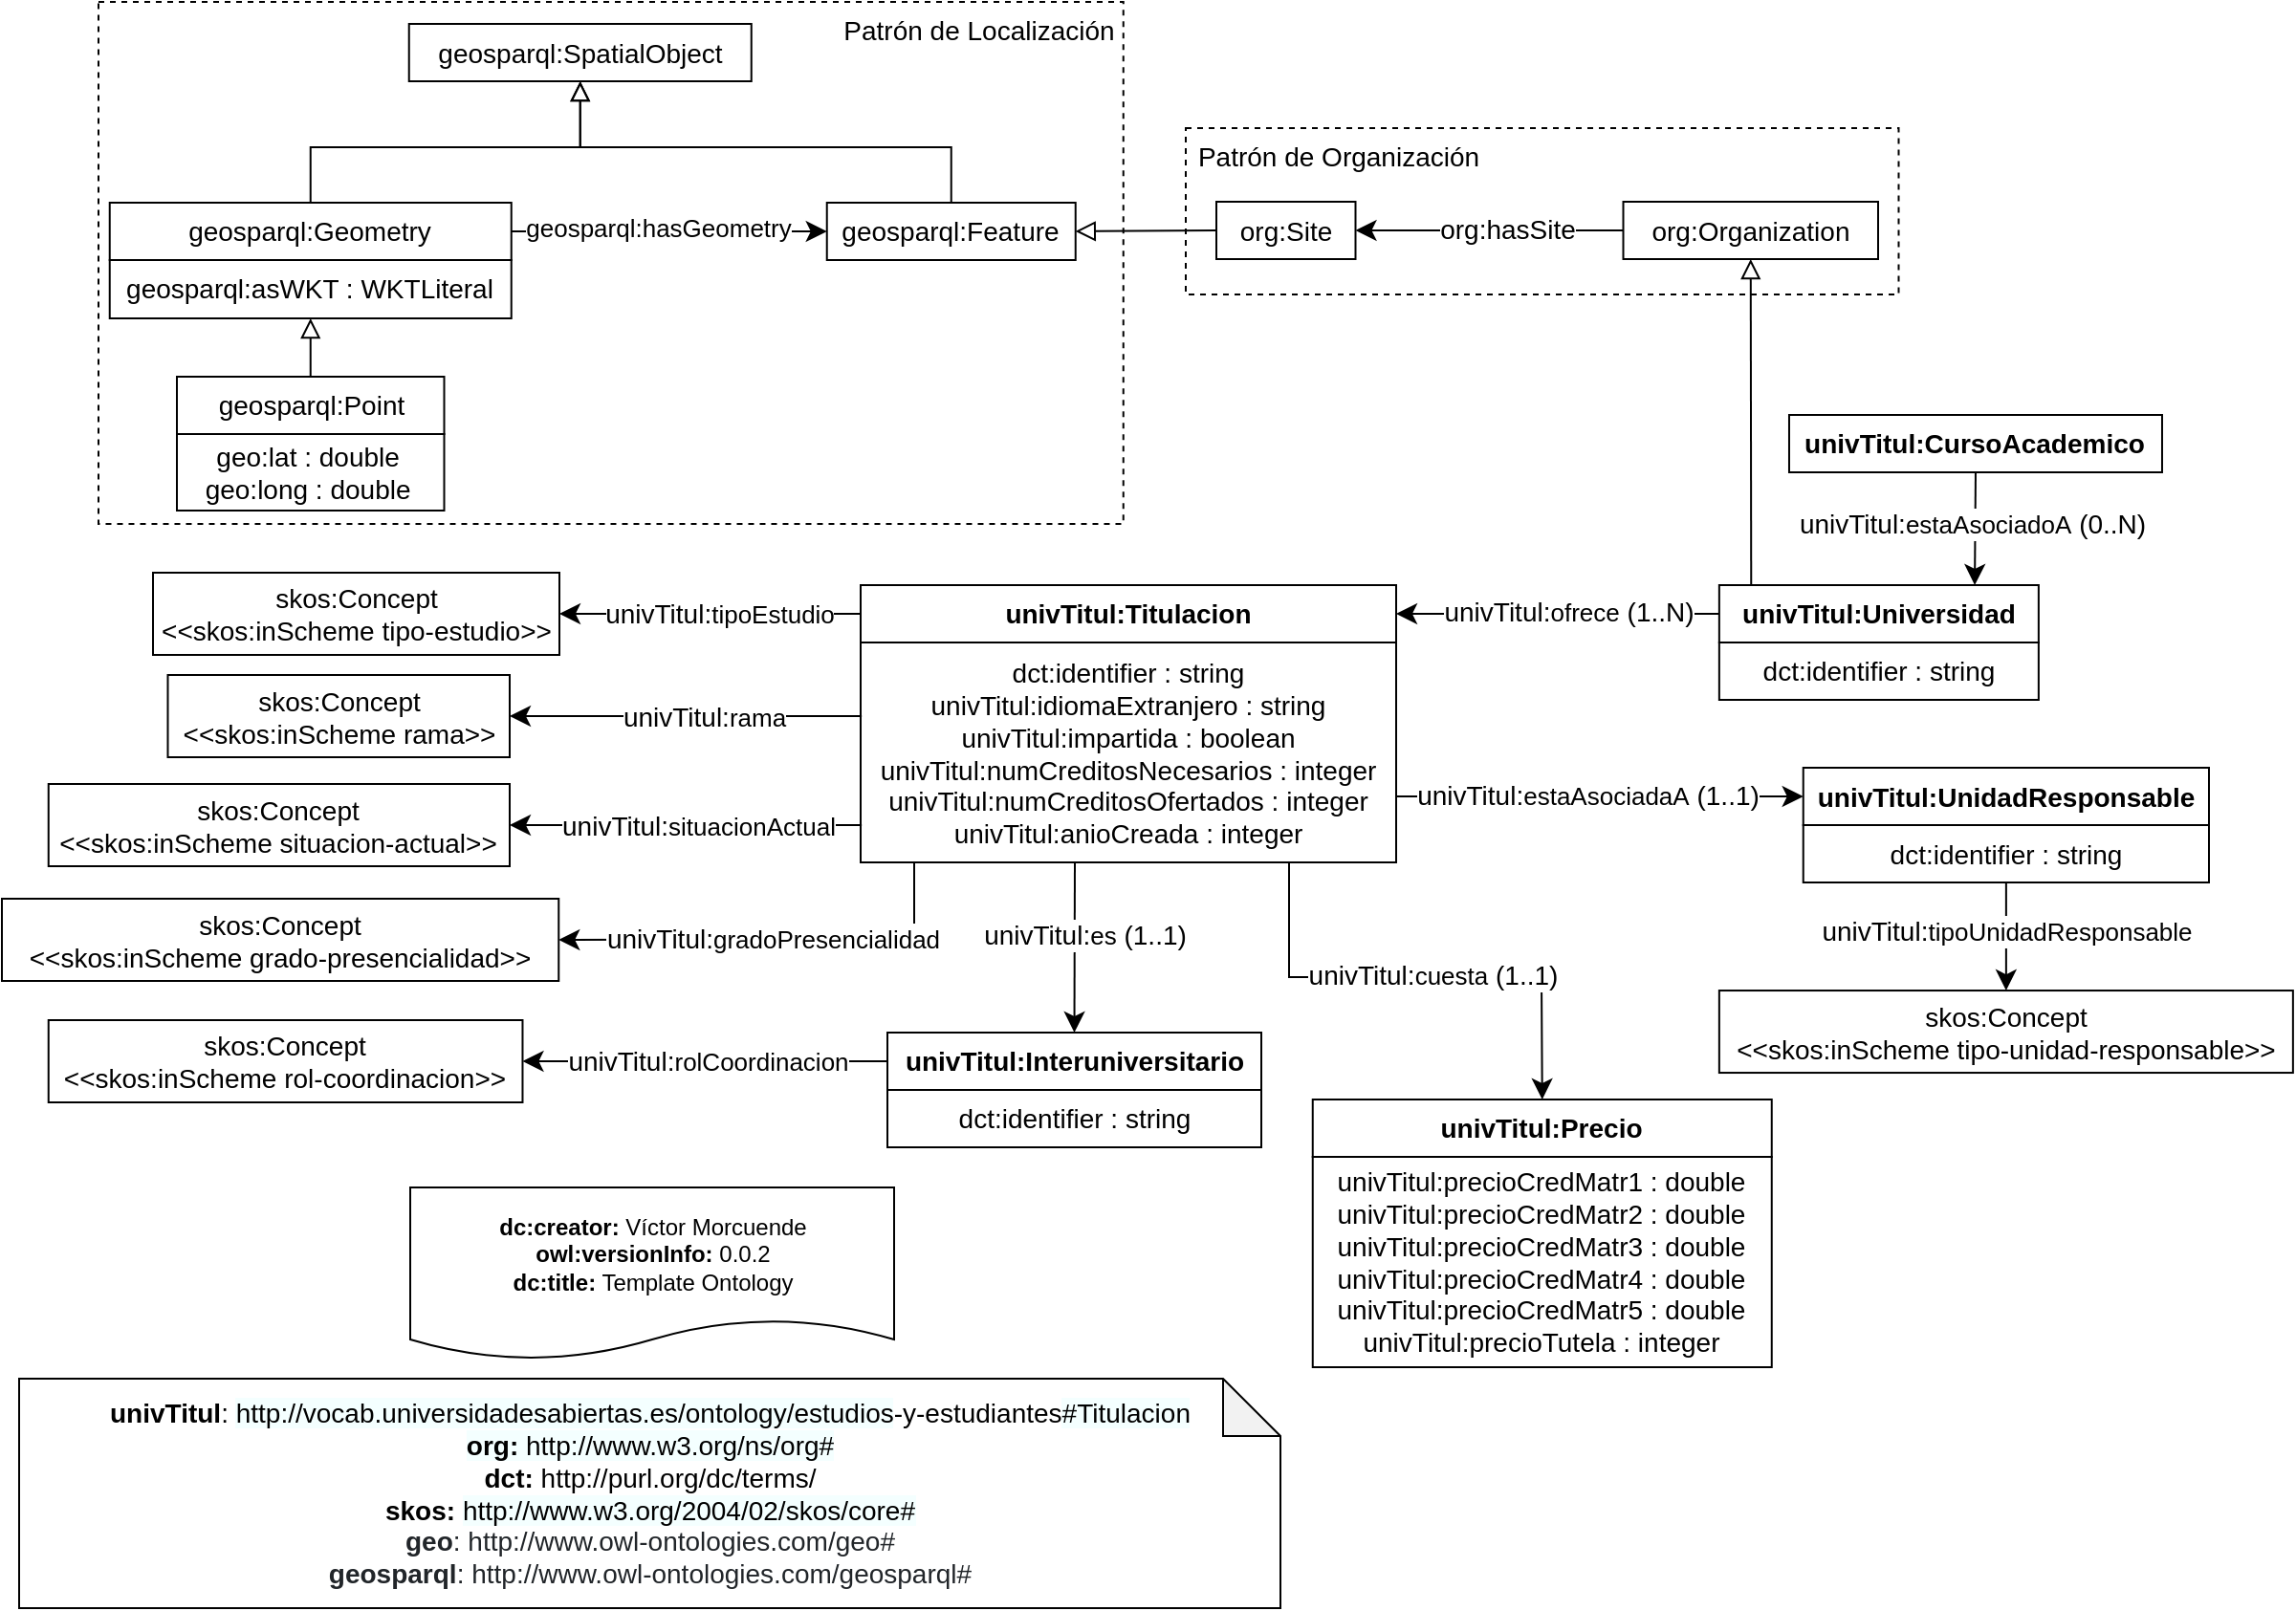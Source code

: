 <mxfile version="16.5.1" type="device"><diagram id="2xOe5xubepqIjJ3LcJC1" name="Page-1"><mxGraphModel dx="1546" dy="1250" grid="1" gridSize="10" guides="1" tooltips="1" connect="1" arrows="1" fold="1" page="1" pageScale="1" pageWidth="827" pageHeight="1169" math="0" shadow="0"><root><mxCell id="0"/><mxCell id="1" parent="0"/><mxCell id="tCUEVHxepWvSsO0FmJBN-13" value="&lt;div&gt;&lt;b&gt;dc:creator:&lt;/b&gt;&amp;nbsp;Víctor Morcuende&lt;/div&gt;&lt;div&gt;&lt;b&gt;owl:versionInfo:&lt;/b&gt; 0.0.2&lt;/div&gt;&lt;div&gt;&lt;b&gt;dc:title:&lt;/b&gt; Template Ontology&lt;/div&gt;" style="shape=document;whiteSpace=wrap;html=1;boundedLbl=1;labelBackgroundColor=#ffffff;strokeColor=#000000;fontSize=12;fontColor=#000000;size=0.233;fillColor=none;" parent="1" vertex="1"><mxGeometry x="364.5" y="860" width="253" height="90" as="geometry"/></mxCell><mxCell id="tCUEVHxepWvSsO0FmJBN-14" value="&lt;div&gt;&lt;div&gt;&lt;div&gt;&lt;div&gt;&lt;div&gt;&lt;b&gt;univTitul&lt;/b&gt;:&amp;nbsp;&lt;span style=&quot;background-color: rgb(244 , 255 , 255)&quot;&gt;http://vocab.universidadesabiertas.es/ontology/estudios&lt;/span&gt;-y-estudiantes&lt;span style=&quot;background-color: rgb(244 , 255 , 255)&quot;&gt;#Titulacion&lt;/span&gt;&lt;/div&gt;&lt;/div&gt;&lt;/div&gt;&lt;/div&gt;&lt;/div&gt;&lt;div&gt;&lt;div&gt;&lt;span style=&quot;background-color: rgb(244 , 255 , 255)&quot;&gt;&lt;b&gt;org:&amp;nbsp;&lt;/b&gt;http://www.w3.org/ns/org#&lt;/span&gt;&lt;/div&gt;&lt;div&gt;&lt;b&gt;dct:&amp;nbsp;&lt;/b&gt;http://purl.org/dc/terms/&lt;br&gt;&lt;/div&gt;&lt;div&gt;&lt;b&gt;skos:&amp;nbsp;&lt;/b&gt;&lt;span style=&quot;background-color: rgb(244 , 255 , 255)&quot;&gt;http://www.w3.org/2004/02/skos/core#&lt;/span&gt;&lt;br&gt;&lt;/div&gt;&lt;div&gt;&lt;/div&gt;&lt;span style=&quot;text-align: left&quot;&gt;&lt;div style=&quot;text-align: center&quot;&gt;&lt;span style=&quot;color: rgb(33 , 37 , 41) ; box-sizing: border-box&quot;&gt;&lt;b&gt;geo&lt;/b&gt;:&amp;nbsp;&lt;/span&gt;&lt;span style=&quot;color: rgb(33 , 37 , 41)&quot;&gt;http://www.owl-ontologies.com/geo#&lt;/span&gt;&lt;br&gt;&lt;/div&gt;&lt;/span&gt;&lt;div&gt;&lt;span style=&quot;color: rgb(33 , 37 , 41) ; box-sizing: border-box&quot;&gt;&lt;b&gt;geosparql&lt;/b&gt;:&amp;nbsp;&lt;/span&gt;&lt;span style=&quot;color: rgb(33 , 37 , 41)&quot;&gt;http://www.owl-ontologies.com/geosparql#&lt;/span&gt;&lt;/div&gt;&lt;/div&gt;" style="shape=note;whiteSpace=wrap;html=1;backgroundOutline=1;darkOpacity=0.05;fontSize=14;fillColor=none;align=center;" parent="1" vertex="1"><mxGeometry x="160" y="960" width="659.5" height="120" as="geometry"/></mxCell><mxCell id="tCUEVHxepWvSsO0FmJBN-36" value="dct:identifier : string" style="rounded=0;whiteSpace=wrap;html=1;snapToPoint=1;points=[[0.1,0],[0.2,0],[0.3,0],[0.4,0],[0.5,0],[0.6,0],[0.7,0],[0.8,0],[0.9,0],[0,0.1],[0,0.3],[0,0.5],[0,0.7],[0,0.9],[0.1,1],[0.2,1],[0.3,1],[0.4,1],[0.5,1],[0.6,1],[0.7,1],[0.8,1],[0.9,1],[1,0.1],[1,0.3],[1,0.5],[1,0.7],[1,0.9]];fontFamily=Helvetica;fontSize=14;fillColor=none;" parent="1" vertex="1"><mxGeometry x="1048.93" y="575" width="167" height="30" as="geometry"/></mxCell><mxCell id="tCUEVHxepWvSsO0FmJBN-37" value="&lt;b&gt;univTitul&lt;/b&gt;&lt;b&gt;:Universidad&lt;/b&gt;" style="rounded=0;whiteSpace=wrap;html=1;snapToPoint=1;points=[[0.1,0],[0.2,0],[0.3,0],[0.4,0],[0.5,0],[0.6,0],[0.7,0],[0.8,0],[0.9,0],[0,0.1],[0,0.3],[0,0.5],[0,0.7],[0,0.9],[0.1,1],[0.2,1],[0.3,1],[0.4,1],[0.5,1],[0.6,1],[0.7,1],[0.8,1],[0.9,1],[1,0.1],[1,0.3],[1,0.5],[1,0.7],[1,0.9]];fontFamily=Helvetica;fontSize=14;fillColor=none;" parent="1" vertex="1"><mxGeometry x="1048.93" y="545" width="167" height="30" as="geometry"/></mxCell><mxCell id="tCUEVHxepWvSsO0FmJBN-38" value="&lt;b&gt;univTitul&lt;/b&gt;&lt;b&gt;:CursoAcademico&lt;/b&gt;" style="rounded=0;whiteSpace=wrap;html=1;snapToPoint=1;points=[[0.1,0],[0.2,0],[0.3,0],[0.4,0],[0.5,0],[0.6,0],[0.7,0],[0.8,0],[0.9,0],[0,0.1],[0,0.3],[0,0.5],[0,0.7],[0,0.9],[0.1,1],[0.2,1],[0.3,1],[0.4,1],[0.5,1],[0.6,1],[0.7,1],[0.8,1],[0.9,1],[1,0.1],[1,0.3],[1,0.5],[1,0.7],[1,0.9]];fontFamily=Helvetica;fontSize=14;fillColor=none;" parent="1" vertex="1"><mxGeometry x="1085.49" y="456" width="195" height="30" as="geometry"/></mxCell><mxCell id="tCUEVHxepWvSsO0FmJBN-49" value="" style="endArrow=classic;html=1;entryX=0.8;entryY=0;entryDx=0;entryDy=0;endSize=8;arcSize=0;rounded=0;fontFamily=Helvetica;fontSize=14;exitX=0.5;exitY=1;exitDx=0;exitDy=0;" parent="1" source="tCUEVHxepWvSsO0FmJBN-38" target="tCUEVHxepWvSsO0FmJBN-37" edge="1"><mxGeometry width="50" height="50" relative="1" as="geometry"><mxPoint x="1440" y="550" as="sourcePoint"/><mxPoint x="1491" y="754" as="targetPoint"/></mxGeometry></mxCell><mxCell id="tCUEVHxepWvSsO0FmJBN-50" value="univTitul:&lt;span style=&quot;font-size: 13px&quot;&gt;estaAsociadoA&lt;/span&gt;&amp;nbsp;(0..N)&lt;span style=&quot;background-color: rgb(248 , 249 , 250)&quot;&gt;&lt;br&gt;&lt;/span&gt;" style="text;html=1;align=center;verticalAlign=middle;resizable=0;points=[];labelBackgroundColor=#ffffff;fontFamily=Helvetica;fontSize=14;fillColor=none;" parent="tCUEVHxepWvSsO0FmJBN-49" vertex="1" connectable="0"><mxGeometry x="-0.127" relative="1" as="geometry"><mxPoint x="-2" y="1" as="offset"/></mxGeometry></mxCell><mxCell id="ZlJzXLN4EzY_8a-hjWOG-3" value="" style="endArrow=classic;html=1;exitX=0;exitY=0.5;exitDx=0;exitDy=0;endSize=8;arcSize=0;rounded=0;fontFamily=Helvetica;fontSize=14;entryX=1;entryY=0.5;entryDx=0;entryDy=0;" parent="1" source="tCUEVHxepWvSsO0FmJBN-37" edge="1" target="ZlJzXLN4EzY_8a-hjWOG-6"><mxGeometry width="50" height="50" relative="1" as="geometry"><mxPoint x="1620" y="601" as="sourcePoint"/><mxPoint x="1475" y="706" as="targetPoint"/></mxGeometry></mxCell><mxCell id="ZlJzXLN4EzY_8a-hjWOG-4" value="univTitul:&lt;font size=&quot;2&quot;&gt;ofrece&lt;/font&gt;&amp;nbsp;(1..N)&lt;span style=&quot;background-color: rgb(248 , 249 , 250)&quot;&gt;&lt;br&gt;&lt;/span&gt;" style="text;html=1;align=center;verticalAlign=middle;resizable=0;points=[];labelBackgroundColor=#ffffff;fontFamily=Helvetica;fontSize=14;fillColor=none;" parent="ZlJzXLN4EzY_8a-hjWOG-3" vertex="1" connectable="0"><mxGeometry x="-0.127" relative="1" as="geometry"><mxPoint x="-6" y="-1" as="offset"/></mxGeometry></mxCell><mxCell id="ZlJzXLN4EzY_8a-hjWOG-5" value="dct:identifier : string&lt;br&gt;univTitul:idiomaExtranjero : string&lt;br&gt;univTitul:impartida : boolean&lt;br&gt;univTitul:numCreditosNecesarios : integer&lt;br&gt;univTitul:numCreditosOfertados : integer&lt;br&gt;univTitul:anioCreada : integer" style="rounded=0;whiteSpace=wrap;html=1;snapToPoint=1;points=[[0.1,0],[0.2,0],[0.3,0],[0.4,0],[0.5,0],[0.6,0],[0.7,0],[0.8,0],[0.9,0],[0,0.1],[0,0.3],[0,0.5],[0,0.7],[0,0.9],[0.1,1],[0.2,1],[0.3,1],[0.4,1],[0.5,1],[0.6,1],[0.7,1],[0.8,1],[0.9,1],[1,0.1],[1,0.3],[1,0.5],[1,0.7],[1,0.9]];fontFamily=Helvetica;fontSize=14;fillColor=none;" parent="1" vertex="1"><mxGeometry x="600" y="575" width="280" height="115" as="geometry"/></mxCell><mxCell id="ZlJzXLN4EzY_8a-hjWOG-6" value="&lt;b&gt;univTitul&lt;/b&gt;&lt;b&gt;:Titulacion&lt;/b&gt;" style="rounded=0;whiteSpace=wrap;html=1;snapToPoint=1;points=[[0.1,0],[0.2,0],[0.3,0],[0.4,0],[0.5,0],[0.6,0],[0.7,0],[0.8,0],[0.9,0],[0,0.1],[0,0.3],[0,0.5],[0,0.7],[0,0.9],[0.1,1],[0.2,1],[0.3,1],[0.4,1],[0.5,1],[0.6,1],[0.7,1],[0.8,1],[0.9,1],[1,0.1],[1,0.3],[1,0.5],[1,0.7],[1,0.9]];fontFamily=Helvetica;fontSize=14;fillColor=none;" parent="1" vertex="1"><mxGeometry x="600" y="545" width="280" height="30" as="geometry"/></mxCell><mxCell id="ZlJzXLN4EzY_8a-hjWOG-7" value="" style="endArrow=classic;html=1;exitX=0;exitY=0.5;exitDx=0;exitDy=0;entryX=1;entryY=0.5;entryDx=0;entryDy=0;endSize=8;arcSize=0;rounded=0;fontFamily=Helvetica;fontSize=14;" parent="1" source="ZlJzXLN4EzY_8a-hjWOG-6" target="hDzsFgIi1WJd2o88XJJE-2" edge="1"><mxGeometry width="50" height="50" relative="1" as="geometry"><mxPoint x="305" y="555" as="sourcePoint"/><mxPoint x="403" y="560" as="targetPoint"/></mxGeometry></mxCell><mxCell id="ZlJzXLN4EzY_8a-hjWOG-8" value="univTitul:&lt;font size=&quot;2&quot;&gt;tipoEstudio&lt;/font&gt;&lt;span style=&quot;background-color: rgb(248 , 249 , 250)&quot;&gt;&lt;br&gt;&lt;/span&gt;" style="text;html=1;align=center;verticalAlign=middle;resizable=0;points=[];labelBackgroundColor=#ffffff;fontFamily=Helvetica;fontSize=14;fillColor=none;" parent="ZlJzXLN4EzY_8a-hjWOG-7" vertex="1" connectable="0"><mxGeometry x="-0.127" relative="1" as="geometry"><mxPoint x="-6" as="offset"/></mxGeometry></mxCell><mxCell id="ZlJzXLN4EzY_8a-hjWOG-11" value="" style="endArrow=classic;html=1;endSize=8;arcSize=0;rounded=0;fontFamily=Helvetica;fontSize=14;entryX=1;entryY=0.5;entryDx=0;entryDy=0;exitX=0.002;exitY=0.335;exitDx=0;exitDy=0;exitPerimeter=0;" parent="1" source="ZlJzXLN4EzY_8a-hjWOG-5" target="hDzsFgIi1WJd2o88XJJE-3" edge="1"><mxGeometry width="50" height="50" relative="1" as="geometry"><mxPoint x="580" y="610" as="sourcePoint"/><mxPoint x="380.0" y="723.5" as="targetPoint"/></mxGeometry></mxCell><mxCell id="ZlJzXLN4EzY_8a-hjWOG-12" value="univTitul:&lt;font size=&quot;2&quot;&gt;rama&lt;/font&gt;&lt;span style=&quot;background-color: rgb(248 , 249 , 250)&quot;&gt;&lt;br&gt;&lt;/span&gt;" style="text;html=1;align=center;verticalAlign=middle;resizable=0;points=[];labelBackgroundColor=#ffffff;fontFamily=Helvetica;fontSize=14;fillColor=none;" parent="ZlJzXLN4EzY_8a-hjWOG-11" vertex="1" connectable="0"><mxGeometry x="-0.127" relative="1" as="geometry"><mxPoint x="-2" as="offset"/></mxGeometry></mxCell><mxCell id="jptuNX82B-DSU3lT5sqS-1" value="dct:identifier : string" style="rounded=0;whiteSpace=wrap;html=1;snapToPoint=1;points=[[0.1,0],[0.2,0],[0.3,0],[0.4,0],[0.5,0],[0.6,0],[0.7,0],[0.8,0],[0.9,0],[0,0.1],[0,0.3],[0,0.5],[0,0.7],[0,0.9],[0.1,1],[0.2,1],[0.3,1],[0.4,1],[0.5,1],[0.6,1],[0.7,1],[0.8,1],[0.9,1],[1,0.1],[1,0.3],[1,0.5],[1,0.7],[1,0.9]];fontFamily=Helvetica;fontSize=14;fillColor=none;" parent="1" vertex="1"><mxGeometry x="614" y="809" width="195.5" height="30" as="geometry"/></mxCell><mxCell id="jptuNX82B-DSU3lT5sqS-2" value="&lt;b&gt;univTitul&lt;/b&gt;&lt;b&gt;:Interuniversitario&lt;/b&gt;" style="rounded=0;whiteSpace=wrap;html=1;snapToPoint=1;points=[[0.1,0],[0.2,0],[0.3,0],[0.4,0],[0.5,0],[0.6,0],[0.7,0],[0.8,0],[0.9,0],[0,0.1],[0,0.3],[0,0.5],[0,0.7],[0,0.9],[0.1,1],[0.2,1],[0.3,1],[0.4,1],[0.5,1],[0.6,1],[0.7,1],[0.8,1],[0.9,1],[1,0.1],[1,0.3],[1,0.5],[1,0.7],[1,0.9]];fontFamily=Helvetica;fontSize=14;fillColor=none;" parent="1" vertex="1"><mxGeometry x="614" y="779" width="195.5" height="30" as="geometry"/></mxCell><mxCell id="jptuNX82B-DSU3lT5sqS-3" value="" style="endArrow=classic;html=1;endSize=8;arcSize=0;rounded=0;fontFamily=Helvetica;fontSize=14;entryX=0.5;entryY=0;entryDx=0;entryDy=0;exitX=0.4;exitY=1;exitDx=0;exitDy=0;" parent="1" source="ZlJzXLN4EzY_8a-hjWOG-5" target="jptuNX82B-DSU3lT5sqS-2" edge="1"><mxGeometry width="50" height="50" relative="1" as="geometry"><mxPoint x="770" y="615" as="sourcePoint"/><mxPoint x="770" y="720" as="targetPoint"/></mxGeometry></mxCell><mxCell id="jptuNX82B-DSU3lT5sqS-4" value="univTitul:&lt;font size=&quot;2&quot;&gt;es&lt;/font&gt;&amp;nbsp;(1..1)&lt;span style=&quot;background-color: rgb(248 , 249 , 250)&quot;&gt;&lt;br&gt;&lt;/span&gt;" style="text;html=1;align=center;verticalAlign=middle;resizable=0;points=[];labelBackgroundColor=#ffffff;fontFamily=Helvetica;fontSize=14;fillColor=none;" parent="jptuNX82B-DSU3lT5sqS-3" vertex="1" connectable="0"><mxGeometry x="-0.127" relative="1" as="geometry"><mxPoint x="5" y="-1" as="offset"/></mxGeometry></mxCell><mxCell id="jptuNX82B-DSU3lT5sqS-9" value="" style="endArrow=classic;html=1;entryX=0;entryY=0.5;entryDx=0;entryDy=0;endSize=8;arcSize=0;rounded=0;fontFamily=Helvetica;fontSize=14;exitX=1;exitY=0.7;exitDx=0;exitDy=0;" parent="1" source="ZlJzXLN4EzY_8a-hjWOG-5" target="EoORu0oAvN5T9df3ptvt-31" edge="1"><mxGeometry width="50" height="50" relative="1" as="geometry"><mxPoint x="903.5" y="645.5" as="sourcePoint"/><mxPoint x="1090" y="655.5" as="targetPoint"/></mxGeometry></mxCell><mxCell id="jptuNX82B-DSU3lT5sqS-10" value="univTitul:&lt;span style=&quot;font-size: 13px&quot;&gt;estaAsociadaA&lt;/span&gt;&amp;nbsp;(1..1)&lt;span style=&quot;background-color: rgb(248 , 249 , 250)&quot;&gt;&lt;br&gt;&lt;/span&gt;" style="text;html=1;align=center;verticalAlign=middle;resizable=0;points=[];labelBackgroundColor=#ffffff;fontFamily=Helvetica;fontSize=14;fillColor=none;" parent="jptuNX82B-DSU3lT5sqS-9" vertex="1" connectable="0"><mxGeometry x="-0.127" relative="1" as="geometry"><mxPoint x="7" y="-1" as="offset"/></mxGeometry></mxCell><mxCell id="jptuNX82B-DSU3lT5sqS-24" value="" style="endArrow=classic;html=1;endSize=8;arcSize=0;rounded=0;fontFamily=Helvetica;fontSize=14;entryX=0.5;entryY=0;entryDx=0;entryDy=0;exitX=0.8;exitY=1;exitDx=0;exitDy=0;" parent="1" source="ZlJzXLN4EzY_8a-hjWOG-5" target="jptuNX82B-DSU3lT5sqS-27" edge="1"><mxGeometry width="50" height="50" relative="1" as="geometry"><mxPoint x="966.38" y="709" as="sourcePoint"/><mxPoint x="441.88" y="884" as="targetPoint"/><Array as="points"><mxPoint x="824" y="750"/><mxPoint x="956" y="750"/></Array></mxGeometry></mxCell><mxCell id="jptuNX82B-DSU3lT5sqS-25" value="univTitul:&lt;font size=&quot;2&quot;&gt;cuesta&lt;/font&gt;&amp;nbsp;(1..1)&lt;span style=&quot;background-color: rgb(248 , 249 , 250)&quot;&gt;&lt;br&gt;&lt;/span&gt;" style="text;html=1;align=center;verticalAlign=middle;resizable=0;points=[];labelBackgroundColor=#ffffff;fontFamily=Helvetica;fontSize=14;fillColor=none;" parent="jptuNX82B-DSU3lT5sqS-24" vertex="1" connectable="0"><mxGeometry x="-0.127" relative="1" as="geometry"><mxPoint x="23" y="-1" as="offset"/></mxGeometry></mxCell><mxCell id="jptuNX82B-DSU3lT5sqS-27" value="&lt;b&gt;univTitul&lt;/b&gt;&lt;b&gt;:Precio&lt;/b&gt;" style="rounded=0;whiteSpace=wrap;html=1;snapToPoint=1;points=[[0.1,0],[0.2,0],[0.3,0],[0.4,0],[0.5,0],[0.6,0],[0.7,0],[0.8,0],[0.9,0],[0,0.1],[0,0.3],[0,0.5],[0,0.7],[0,0.9],[0.1,1],[0.2,1],[0.3,1],[0.4,1],[0.5,1],[0.6,1],[0.7,1],[0.8,1],[0.9,1],[1,0.1],[1,0.3],[1,0.5],[1,0.7],[1,0.9]];fontFamily=Helvetica;fontSize=14;fillColor=none;" parent="1" vertex="1"><mxGeometry x="836.38" y="814" width="240" height="30" as="geometry"/></mxCell><mxCell id="hDzsFgIi1WJd2o88XJJE-2" value="skos:Concept&lt;br&gt;&amp;lt;&amp;lt;skos:inScheme tipo-estudio&amp;gt;&amp;gt;" style="rounded=0;whiteSpace=wrap;html=1;snapToPoint=1;points=[[0.1,0],[0.2,0],[0.3,0],[0.4,0],[0.5,0],[0.6,0],[0.7,0],[0.8,0],[0.9,0],[0,0.1],[0,0.3],[0,0.5],[0,0.7],[0,0.9],[0.1,1],[0.2,1],[0.3,1],[0.4,1],[0.5,1],[0.6,1],[0.7,1],[0.8,1],[0.9,1],[1,0.1],[1,0.3],[1,0.5],[1,0.7],[1,0.9]];fontFamily=Helvetica;fontSize=14;fillColor=none;" parent="1" vertex="1"><mxGeometry x="230" y="538.5" width="212.5" height="43" as="geometry"/></mxCell><mxCell id="hDzsFgIi1WJd2o88XJJE-3" value="skos:Concept&lt;br&gt;&amp;lt;&amp;lt;skos:inScheme rama&amp;gt;&amp;gt;" style="rounded=0;whiteSpace=wrap;html=1;snapToPoint=1;points=[[0.1,0],[0.2,0],[0.3,0],[0.4,0],[0.5,0],[0.6,0],[0.7,0],[0.8,0],[0.9,0],[0,0.1],[0,0.3],[0,0.5],[0,0.7],[0,0.9],[0.1,1],[0.2,1],[0.3,1],[0.4,1],[0.5,1],[0.6,1],[0.7,1],[0.8,1],[0.9,1],[1,0.1],[1,0.3],[1,0.5],[1,0.7],[1,0.9]];fontFamily=Helvetica;fontSize=14;fillColor=none;" parent="1" vertex="1"><mxGeometry x="237.75" y="592" width="178.75" height="43" as="geometry"/></mxCell><mxCell id="hDzsFgIi1WJd2o88XJJE-4" value="" style="endArrow=classic;html=1;endSize=8;arcSize=0;rounded=0;fontFamily=Helvetica;fontSize=14;entryX=1;entryY=0.5;entryDx=0;entryDy=0;exitX=0.002;exitY=0.83;exitDx=0;exitDy=0;exitPerimeter=0;" parent="1" source="ZlJzXLN4EzY_8a-hjWOG-5" target="hDzsFgIi1WJd2o88XJJE-6" edge="1"><mxGeometry width="50" height="50" relative="1" as="geometry"><mxPoint x="530.38" y="701.5" as="sourcePoint"/><mxPoint x="310.38" y="800.5" as="targetPoint"/></mxGeometry></mxCell><mxCell id="hDzsFgIi1WJd2o88XJJE-5" value="univTitul:&lt;font size=&quot;2&quot;&gt;situacionActual&lt;/font&gt;&lt;span style=&quot;background-color: rgb(248 , 249 , 250)&quot;&gt;&lt;br&gt;&lt;/span&gt;" style="text;html=1;align=center;verticalAlign=middle;resizable=0;points=[];labelBackgroundColor=#ffffff;fontFamily=Helvetica;fontSize=14;fillColor=none;" parent="hDzsFgIi1WJd2o88XJJE-4" vertex="1" connectable="0"><mxGeometry x="-0.127" relative="1" as="geometry"><mxPoint x="-5" as="offset"/></mxGeometry></mxCell><mxCell id="hDzsFgIi1WJd2o88XJJE-6" value="skos:Concept&lt;br&gt;&amp;lt;&amp;lt;skos:inScheme situacion-actual&amp;gt;&amp;gt;" style="rounded=0;whiteSpace=wrap;html=1;snapToPoint=1;points=[[0.1,0],[0.2,0],[0.3,0],[0.4,0],[0.5,0],[0.6,0],[0.7,0],[0.8,0],[0.9,0],[0,0.1],[0,0.3],[0,0.5],[0,0.7],[0,0.9],[0.1,1],[0.2,1],[0.3,1],[0.4,1],[0.5,1],[0.6,1],[0.7,1],[0.8,1],[0.9,1],[1,0.1],[1,0.3],[1,0.5],[1,0.7],[1,0.9]];fontFamily=Helvetica;fontSize=14;fillColor=none;" parent="1" vertex="1"><mxGeometry x="175.37" y="649" width="241.13" height="43" as="geometry"/></mxCell><mxCell id="hDzsFgIi1WJd2o88XJJE-7" value="" style="endArrow=classic;html=1;endSize=8;arcSize=0;rounded=0;fontFamily=Helvetica;fontSize=14;entryX=1;entryY=0.5;entryDx=0;entryDy=0;exitX=0.1;exitY=1;exitDx=0;exitDy=0;" parent="1" source="ZlJzXLN4EzY_8a-hjWOG-5" target="hDzsFgIi1WJd2o88XJJE-9" edge="1"><mxGeometry width="50" height="50" relative="1" as="geometry"><mxPoint x="546.63" y="761.5" as="sourcePoint"/><mxPoint x="257.01" y="871.5" as="targetPoint"/><Array as="points"><mxPoint x="628" y="730"/></Array></mxGeometry></mxCell><mxCell id="hDzsFgIi1WJd2o88XJJE-8" value="univTitul:&lt;font size=&quot;2&quot;&gt;gradoPresencialidad&lt;/font&gt;&lt;span style=&quot;background-color: rgb(248 , 249 , 250)&quot;&gt;&lt;br&gt;&lt;/span&gt;" style="text;html=1;align=center;verticalAlign=middle;resizable=0;points=[];labelBackgroundColor=#ffffff;fontFamily=Helvetica;fontSize=14;fillColor=none;" parent="hDzsFgIi1WJd2o88XJJE-7" vertex="1" connectable="0"><mxGeometry x="-0.127" relative="1" as="geometry"><mxPoint x="-16" as="offset"/></mxGeometry></mxCell><mxCell id="hDzsFgIi1WJd2o88XJJE-9" value="skos:Concept&lt;br&gt;&amp;lt;&amp;lt;skos:inScheme grado-presencialidad&amp;gt;&amp;gt;" style="rounded=0;whiteSpace=wrap;html=1;snapToPoint=1;points=[[0.1,0],[0.2,0],[0.3,0],[0.4,0],[0.5,0],[0.6,0],[0.7,0],[0.8,0],[0.9,0],[0,0.1],[0,0.3],[0,0.5],[0,0.7],[0,0.9],[0.1,1],[0.2,1],[0.3,1],[0.4,1],[0.5,1],[0.6,1],[0.7,1],[0.8,1],[0.9,1],[1,0.1],[1,0.3],[1,0.5],[1,0.7],[1,0.9]];fontFamily=Helvetica;fontSize=14;fillColor=none;" parent="1" vertex="1"><mxGeometry x="151" y="709" width="291.13" height="43" as="geometry"/></mxCell><mxCell id="EoORu0oAvN5T9df3ptvt-1" value="univTitul:precioCredMatr1 : double&lt;br&gt;univTitul:precioCredMatr2 : double&lt;br&gt;univTitul:precioCredMatr3&amp;nbsp;: double&lt;br&gt;univTitul:precioCredMatr4&amp;nbsp;: double&lt;br&gt;univTitul:precioCredMatr5&amp;nbsp;: double&lt;br&gt;univTitul:precioTutela : integer" style="rounded=0;whiteSpace=wrap;html=1;snapToPoint=1;points=[[0.1,0],[0.2,0],[0.3,0],[0.4,0],[0.5,0],[0.6,0],[0.7,0],[0.8,0],[0.9,0],[0,0.1],[0,0.3],[0,0.5],[0,0.7],[0,0.9],[0.1,1],[0.2,1],[0.3,1],[0.4,1],[0.5,1],[0.6,1],[0.7,1],[0.8,1],[0.9,1],[1,0.1],[1,0.3],[1,0.5],[1,0.7],[1,0.9]];fontFamily=Helvetica;fontSize=14;fillColor=none;" vertex="1" parent="1"><mxGeometry x="836.38" y="844" width="240" height="110" as="geometry"/></mxCell><mxCell id="EoORu0oAvN5T9df3ptvt-2" value="" style="endArrow=classic;html=1;endSize=8;arcSize=0;rounded=0;fontFamily=Helvetica;fontSize=14;exitX=0.5;exitY=1;exitDx=0;exitDy=0;entryX=0.5;entryY=0;entryDx=0;entryDy=0;" edge="1" parent="1" target="EoORu0oAvN5T9df3ptvt-4" source="EoORu0oAvN5T9df3ptvt-30"><mxGeometry width="50" height="50" relative="1" as="geometry"><mxPoint x="1198.935" y="700.5" as="sourcePoint"/><mxPoint x="1583.5" y="651.5" as="targetPoint"/></mxGeometry></mxCell><mxCell id="EoORu0oAvN5T9df3ptvt-3" value="univTitul:&lt;font size=&quot;2&quot;&gt;tipoUnidadResponsable&lt;/font&gt;&lt;span style=&quot;background-color: rgb(248 , 249 , 250)&quot;&gt;&lt;br&gt;&lt;/span&gt;" style="text;html=1;align=center;verticalAlign=middle;resizable=0;points=[];labelBackgroundColor=#ffffff;fontFamily=Helvetica;fontSize=14;fillColor=none;" vertex="1" connectable="0" parent="EoORu0oAvN5T9df3ptvt-2"><mxGeometry x="-0.127" relative="1" as="geometry"><mxPoint y="1" as="offset"/></mxGeometry></mxCell><mxCell id="EoORu0oAvN5T9df3ptvt-4" value="skos:Concept&lt;br&gt;&amp;lt;&amp;lt;skos:inScheme tipo-unidad-responsable&amp;gt;&amp;gt;" style="rounded=0;whiteSpace=wrap;html=1;snapToPoint=1;points=[[0.1,0],[0.2,0],[0.3,0],[0.4,0],[0.5,0],[0.6,0],[0.7,0],[0.8,0],[0.9,0],[0,0.1],[0,0.3],[0,0.5],[0,0.7],[0,0.9],[0.1,1],[0.2,1],[0.3,1],[0.4,1],[0.5,1],[0.6,1],[0.7,1],[0.8,1],[0.9,1],[1,0.1],[1,0.3],[1,0.5],[1,0.7],[1,0.9]];fontFamily=Helvetica;fontSize=14;fillColor=none;" vertex="1" parent="1"><mxGeometry x="1048.93" y="757.02" width="300" height="43" as="geometry"/></mxCell><mxCell id="EoORu0oAvN5T9df3ptvt-5" value="" style="endArrow=classic;html=1;endSize=8;arcSize=0;rounded=0;fontFamily=Helvetica;fontSize=14;exitX=0;exitY=0.5;exitDx=0;exitDy=0;entryX=1;entryY=0.5;entryDx=0;entryDy=0;" edge="1" parent="1" target="EoORu0oAvN5T9df3ptvt-7" source="jptuNX82B-DSU3lT5sqS-2"><mxGeometry width="50" height="50" relative="1" as="geometry"><mxPoint x="983.0" y="804.02" as="sourcePoint"/><mxPoint x="1235.13" y="810.52" as="targetPoint"/></mxGeometry></mxCell><mxCell id="EoORu0oAvN5T9df3ptvt-6" value="univTitul:&lt;font size=&quot;2&quot;&gt;rolCoordinacion&lt;/font&gt;&lt;span style=&quot;background-color: rgb(248 , 249 , 250)&quot;&gt;&lt;br&gt;&lt;/span&gt;" style="text;html=1;align=center;verticalAlign=middle;resizable=0;points=[];labelBackgroundColor=#ffffff;fontFamily=Helvetica;fontSize=14;fillColor=none;" vertex="1" connectable="0" parent="EoORu0oAvN5T9df3ptvt-5"><mxGeometry x="-0.127" relative="1" as="geometry"><mxPoint x="-11" as="offset"/></mxGeometry></mxCell><mxCell id="EoORu0oAvN5T9df3ptvt-7" value="skos:Concept&lt;br&gt;&amp;lt;&amp;lt;skos:inScheme rol-coordinacion&amp;gt;&amp;gt;" style="rounded=0;whiteSpace=wrap;html=1;snapToPoint=1;points=[[0.1,0],[0.2,0],[0.3,0],[0.4,0],[0.5,0],[0.6,0],[0.7,0],[0.8,0],[0.9,0],[0,0.1],[0,0.3],[0,0.5],[0,0.7],[0,0.9],[0.1,1],[0.2,1],[0.3,1],[0.4,1],[0.5,1],[0.6,1],[0.7,1],[0.8,1],[0.9,1],[1,0.1],[1,0.3],[1,0.5],[1,0.7],[1,0.9]];fontFamily=Helvetica;fontSize=14;fillColor=none;" vertex="1" parent="1"><mxGeometry x="175.37" y="772.5" width="247.87" height="43" as="geometry"/></mxCell><mxCell id="EoORu0oAvN5T9df3ptvt-8" value="" style="rounded=0;whiteSpace=wrap;html=1;fontSize=14;fillColor=none;dashed=1;" vertex="1" parent="1"><mxGeometry x="770" y="306" width="372.75" height="87" as="geometry"/></mxCell><mxCell id="EoORu0oAvN5T9df3ptvt-9" value="" style="rounded=0;whiteSpace=wrap;html=1;fontSize=14;fillColor=none;dashed=1;" vertex="1" parent="1"><mxGeometry x="201.5" y="240" width="535.87" height="273" as="geometry"/></mxCell><mxCell id="EoORu0oAvN5T9df3ptvt-10" value="&lt;font style=&quot;font-size: 14px&quot;&gt;geosparql:SpatialObject&lt;/font&gt;" style="rounded=0;whiteSpace=wrap;html=1;snapToPoint=1;points=[[0.1,0],[0.2,0],[0.3,0],[0.4,0],[0.5,0],[0.6,0],[0.7,0],[0.8,0],[0.9,0],[0,0.1],[0,0.3],[0,0.5],[0,0.7],[0,0.9],[0.1,1],[0.2,1],[0.3,1],[0.4,1],[0.5,1],[0.6,1],[0.7,1],[0.8,1],[0.9,1],[1,0.1],[1,0.3],[1,0.5],[1,0.7],[1,0.9]];" vertex="1" parent="1"><mxGeometry x="363.87" y="251.5" width="179" height="30" as="geometry"/></mxCell><mxCell id="EoORu0oAvN5T9df3ptvt-11" value="" style="group" vertex="1" connectable="0" parent="1"><mxGeometry x="242.5" y="436" width="139.75" height="70" as="geometry"/></mxCell><mxCell id="EoORu0oAvN5T9df3ptvt-12" value="&lt;font style=&quot;font-size: 14px&quot;&gt;geo:lat : double&amp;nbsp;&lt;br&gt;geo:long : double&amp;nbsp;&lt;/font&gt;" style="rounded=0;whiteSpace=wrap;html=1;snapToPoint=1;points=[[0.1,0],[0.2,0],[0.3,0],[0.4,0],[0.5,0],[0.6,0],[0.7,0],[0.8,0],[0.9,0],[0,0.1],[0,0.3],[0,0.5],[0,0.7],[0,0.9],[0.1,1],[0.2,1],[0.3,1],[0.4,1],[0.5,1],[0.6,1],[0.7,1],[0.8,1],[0.9,1],[1,0.1],[1,0.3],[1,0.5],[1,0.7],[1,0.9]];" vertex="1" parent="EoORu0oAvN5T9df3ptvt-11"><mxGeometry y="30" width="139.75" height="40" as="geometry"/></mxCell><mxCell id="EoORu0oAvN5T9df3ptvt-13" value="&lt;font style=&quot;font-size: 14px&quot;&gt;geosparql:Point&lt;/font&gt;" style="rounded=0;whiteSpace=wrap;html=1;snapToPoint=1;points=[[0.1,0],[0.2,0],[0.3,0],[0.4,0],[0.5,0],[0.6,0],[0.7,0],[0.8,0],[0.9,0],[0,0.1],[0,0.3],[0,0.5],[0,0.7],[0,0.9],[0.1,1],[0.2,1],[0.3,1],[0.4,1],[0.5,1],[0.6,1],[0.7,1],[0.8,1],[0.9,1],[1,0.1],[1,0.3],[1,0.5],[1,0.7],[1,0.9]];" vertex="1" parent="EoORu0oAvN5T9df3ptvt-11"><mxGeometry width="139.75" height="30" as="geometry"/></mxCell><mxCell id="EoORu0oAvN5T9df3ptvt-14" value="&lt;font style=&quot;font-size: 14px&quot;&gt;Patrón de Localización&lt;/font&gt;" style="text;html=1;strokeColor=none;fillColor=none;align=center;verticalAlign=middle;whiteSpace=wrap;rounded=0;dashed=1;" vertex="1" parent="1"><mxGeometry x="587.37" y="240" width="150" height="30" as="geometry"/></mxCell><mxCell id="EoORu0oAvN5T9df3ptvt-15" value="" style="endArrow=block;html=1;fontColor=#000099;exitX=0.5;exitY=0;exitDx=0;exitDy=0;endFill=0;endSize=8;arcSize=0;rounded=0;fontSize=14;entryX=0.5;entryY=1;entryDx=0;entryDy=0;" edge="1" parent="1" source="EoORu0oAvN5T9df3ptvt-26" target="EoORu0oAvN5T9df3ptvt-10"><mxGeometry width="50" height="50" relative="1" as="geometry"><mxPoint x="305.37" y="345.5" as="sourcePoint"/><mxPoint x="453.37" y="306.5" as="targetPoint"/><Array as="points"><mxPoint x="312.37" y="316"/><mxPoint x="453.37" y="316"/></Array></mxGeometry></mxCell><mxCell id="EoORu0oAvN5T9df3ptvt-16" value="" style="endArrow=block;html=1;fontColor=#000099;exitX=0.5;exitY=0;exitDx=0;exitDy=0;endFill=0;endSize=8;arcSize=0;rounded=0;fontSize=14;entryX=0.5;entryY=1;entryDx=0;entryDy=0;" edge="1" parent="1" source="EoORu0oAvN5T9df3ptvt-27" target="EoORu0oAvN5T9df3ptvt-10"><mxGeometry width="50" height="50" relative="1" as="geometry"><mxPoint x="666.87" y="345.5" as="sourcePoint"/><mxPoint x="463.37" y="296.5" as="targetPoint"/><Array as="points"><mxPoint x="647.37" y="316"/><mxPoint x="453.37" y="316"/></Array></mxGeometry></mxCell><mxCell id="EoORu0oAvN5T9df3ptvt-17" value="" style="endArrow=classic;html=1;exitX=1;exitY=0.5;exitDx=0;exitDy=0;entryX=0;entryY=0.5;entryDx=0;entryDy=0;endSize=8;arcSize=0;rounded=0;fontSize=14;" edge="1" parent="1" source="EoORu0oAvN5T9df3ptvt-26" target="EoORu0oAvN5T9df3ptvt-27"><mxGeometry width="50" height="50" relative="1" as="geometry"><mxPoint x="407.37" y="360.5" as="sourcePoint"/><mxPoint x="577.37" y="360.5" as="targetPoint"/></mxGeometry></mxCell><mxCell id="EoORu0oAvN5T9df3ptvt-18" value="&lt;span style=&quot;font-size: 13px&quot;&gt;geosparql:hasGeometry&lt;/span&gt;" style="text;html=1;align=center;verticalAlign=middle;resizable=0;points=[];labelBackgroundColor=#ffffff;fontSize=14;fillColor=none;" vertex="1" connectable="0" parent="EoORu0oAvN5T9df3ptvt-17"><mxGeometry x="-0.127" relative="1" as="geometry"><mxPoint x="4" y="-2" as="offset"/></mxGeometry></mxCell><mxCell id="EoORu0oAvN5T9df3ptvt-19" value="" style="endArrow=block;html=1;fontColor=#000099;exitX=0.5;exitY=0;exitDx=0;exitDy=0;endFill=0;entryX=0.5;entryY=1;entryDx=0;entryDy=0;endSize=8;arcSize=0;rounded=0;fontSize=14;" edge="1" parent="1" source="EoORu0oAvN5T9df3ptvt-13" target="EoORu0oAvN5T9df3ptvt-25"><mxGeometry width="50" height="50" relative="1" as="geometry"><mxPoint x="-63.13" y="577" as="sourcePoint"/><mxPoint x="306.62" y="405.5" as="targetPoint"/></mxGeometry></mxCell><mxCell id="EoORu0oAvN5T9df3ptvt-20" value="org:Site" style="rounded=0;whiteSpace=wrap;html=1;snapToPoint=1;points=[[0.1,0],[0.2,0],[0.3,0],[0.4,0],[0.5,0],[0.6,0],[0.7,0],[0.8,0],[0.9,0],[0,0.1],[0,0.3],[0,0.5],[0,0.7],[0,0.9],[0.1,1],[0.2,1],[0.3,1],[0.4,1],[0.5,1],[0.6,1],[0.7,1],[0.8,1],[0.9,1],[1,0.1],[1,0.3],[1,0.5],[1,0.7],[1,0.9]];fontFamily=Helvetica;fontSize=14;fillColor=none;" vertex="1" parent="1"><mxGeometry x="786" y="344.5" width="72.75" height="30" as="geometry"/></mxCell><mxCell id="EoORu0oAvN5T9df3ptvt-21" value="org:Organization" style="rounded=0;whiteSpace=wrap;html=1;snapToPoint=1;points=[[0.1,0],[0.2,0],[0.3,0],[0.4,0],[0.5,0],[0.6,0],[0.7,0],[0.8,0],[0.9,0],[0,0.1],[0,0.3],[0,0.5],[0,0.7],[0,0.9],[0.1,1],[0.2,1],[0.3,1],[0.4,1],[0.5,1],[0.6,1],[0.7,1],[0.8,1],[0.9,1],[1,0.1],[1,0.3],[1,0.5],[1,0.7],[1,0.9]];fontFamily=Helvetica;fontSize=14;fillColor=none;" vertex="1" parent="1"><mxGeometry x="998.75" y="344.5" width="133.25" height="30" as="geometry"/></mxCell><mxCell id="EoORu0oAvN5T9df3ptvt-22" value="" style="endArrow=classic;html=1;exitX=0;exitY=0.5;exitDx=0;exitDy=0;entryX=1;entryY=0.5;entryDx=0;entryDy=0;endSize=8;arcSize=0;rounded=0;fontFamily=Helvetica;fontSize=14;" edge="1" parent="1" source="EoORu0oAvN5T9df3ptvt-21" target="EoORu0oAvN5T9df3ptvt-20"><mxGeometry width="50" height="50" relative="1" as="geometry"><mxPoint x="863.5" y="547.5" as="sourcePoint"/><mxPoint x="863.5" y="617.5" as="targetPoint"/></mxGeometry></mxCell><mxCell id="EoORu0oAvN5T9df3ptvt-23" value="&lt;div&gt;org:hasSite&lt;/div&gt;" style="text;html=1;align=center;verticalAlign=middle;resizable=0;points=[];labelBackgroundColor=#ffffff;fontFamily=Helvetica;fontSize=14;fillColor=none;" vertex="1" connectable="0" parent="EoORu0oAvN5T9df3ptvt-22"><mxGeometry x="-0.127" relative="1" as="geometry"><mxPoint y="-1" as="offset"/></mxGeometry></mxCell><mxCell id="EoORu0oAvN5T9df3ptvt-24" value="&lt;font style=&quot;font-size: 14px&quot;&gt;Patrón de Organización&lt;/font&gt;" style="text;html=1;strokeColor=none;fillColor=none;align=center;verticalAlign=middle;whiteSpace=wrap;rounded=0;dashed=1;" vertex="1" parent="1"><mxGeometry x="770" y="306" width="160" height="30" as="geometry"/></mxCell><mxCell id="EoORu0oAvN5T9df3ptvt-25" value="geosparql:asWKT : WKTLiteral" style="rounded=0;whiteSpace=wrap;html=1;snapToPoint=1;points=[[0.1,0],[0.2,0],[0.3,0],[0.4,0],[0.5,0],[0.6,0],[0.7,0],[0.8,0],[0.9,0],[0,0.1],[0,0.3],[0,0.5],[0,0.7],[0,0.9],[0.1,1],[0.2,1],[0.3,1],[0.4,1],[0.5,1],[0.6,1],[0.7,1],[0.8,1],[0.9,1],[1,0.1],[1,0.3],[1,0.5],[1,0.7],[1,0.9]];fontFamily=Helvetica;fontSize=14;fillColor=none;" vertex="1" parent="1"><mxGeometry x="207.37" y="375" width="210" height="30.5" as="geometry"/></mxCell><mxCell id="EoORu0oAvN5T9df3ptvt-26" value="geosparql:Geometry" style="rounded=0;whiteSpace=wrap;html=1;snapToPoint=1;points=[[0.1,0],[0.2,0],[0.3,0],[0.4,0],[0.5,0],[0.6,0],[0.7,0],[0.8,0],[0.9,0],[0,0.1],[0,0.3],[0,0.5],[0,0.7],[0,0.9],[0.1,1],[0.2,1],[0.3,1],[0.4,1],[0.5,1],[0.6,1],[0.7,1],[0.8,1],[0.9,1],[1,0.1],[1,0.3],[1,0.5],[1,0.7],[1,0.9]];fontFamily=Helvetica;fontSize=14;fillColor=none;" vertex="1" parent="1"><mxGeometry x="207.37" y="345" width="210" height="30" as="geometry"/></mxCell><mxCell id="EoORu0oAvN5T9df3ptvt-27" value="geosparql:Feature" style="rounded=0;whiteSpace=wrap;html=1;snapToPoint=1;points=[[0.1,0],[0.2,0],[0.3,0],[0.4,0],[0.5,0],[0.6,0],[0.7,0],[0.8,0],[0.9,0],[0,0.1],[0,0.3],[0,0.5],[0,0.7],[0,0.9],[0.1,1],[0.2,1],[0.3,1],[0.4,1],[0.5,1],[0.6,1],[0.7,1],[0.8,1],[0.9,1],[1,0.1],[1,0.3],[1,0.5],[1,0.7],[1,0.9]];fontFamily=Helvetica;fontSize=14;fillColor=none;" vertex="1" parent="1"><mxGeometry x="582.37" y="345" width="130" height="30" as="geometry"/></mxCell><mxCell id="EoORu0oAvN5T9df3ptvt-28" value="" style="endArrow=block;html=1;fontColor=#000099;exitX=0;exitY=0.5;exitDx=0;exitDy=0;endFill=0;entryX=1;entryY=0.5;entryDx=0;entryDy=0;endSize=8;arcSize=0;rounded=0;fontSize=14;" edge="1" parent="1" source="EoORu0oAvN5T9df3ptvt-20" target="EoORu0oAvN5T9df3ptvt-27"><mxGeometry width="50" height="50" relative="1" as="geometry"><mxPoint x="319.365" y="436" as="sourcePoint"/><mxPoint x="319.36" y="405.5" as="targetPoint"/></mxGeometry></mxCell><mxCell id="EoORu0oAvN5T9df3ptvt-29" value="" style="endArrow=block;html=1;fontColor=#000099;exitX=0.1;exitY=0;exitDx=0;exitDy=0;endFill=0;entryX=0.5;entryY=1;entryDx=0;entryDy=0;endSize=8;arcSize=0;rounded=0;fontSize=14;" edge="1" parent="1" source="tCUEVHxepWvSsO0FmJBN-37" target="EoORu0oAvN5T9df3ptvt-21"><mxGeometry width="50" height="50" relative="1" as="geometry"><mxPoint x="950.06" y="480.0" as="sourcePoint"/><mxPoint x="857.37" y="480.5" as="targetPoint"/></mxGeometry></mxCell><mxCell id="EoORu0oAvN5T9df3ptvt-30" value="dct:identifier : string" style="rounded=0;whiteSpace=wrap;html=1;snapToPoint=1;points=[[0.1,0],[0.2,0],[0.3,0],[0.4,0],[0.5,0],[0.6,0],[0.7,0],[0.8,0],[0.9,0],[0,0.1],[0,0.3],[0,0.5],[0,0.7],[0,0.9],[0.1,1],[0.2,1],[0.3,1],[0.4,1],[0.5,1],[0.6,1],[0.7,1],[0.8,1],[0.9,1],[1,0.1],[1,0.3],[1,0.5],[1,0.7],[1,0.9]];fontFamily=Helvetica;fontSize=14;fillColor=none;" vertex="1" parent="1"><mxGeometry x="1092.87" y="670.5" width="212.13" height="30" as="geometry"/></mxCell><mxCell id="EoORu0oAvN5T9df3ptvt-31" value="&lt;b&gt;univTitul:UnidadResponsable&lt;/b&gt;" style="rounded=0;whiteSpace=wrap;html=1;snapToPoint=1;points=[[0.1,0],[0.2,0],[0.3,0],[0.4,0],[0.5,0],[0.6,0],[0.7,0],[0.8,0],[0.9,0],[0,0.1],[0,0.3],[0,0.5],[0,0.7],[0,0.9],[0.1,1],[0.2,1],[0.3,1],[0.4,1],[0.5,1],[0.6,1],[0.7,1],[0.8,1],[0.9,1],[1,0.1],[1,0.3],[1,0.5],[1,0.7],[1,0.9]];fontFamily=Helvetica;fontSize=14;fillColor=none;" vertex="1" parent="1"><mxGeometry x="1092.87" y="640.5" width="212.13" height="30" as="geometry"/></mxCell></root></mxGraphModel></diagram></mxfile>
